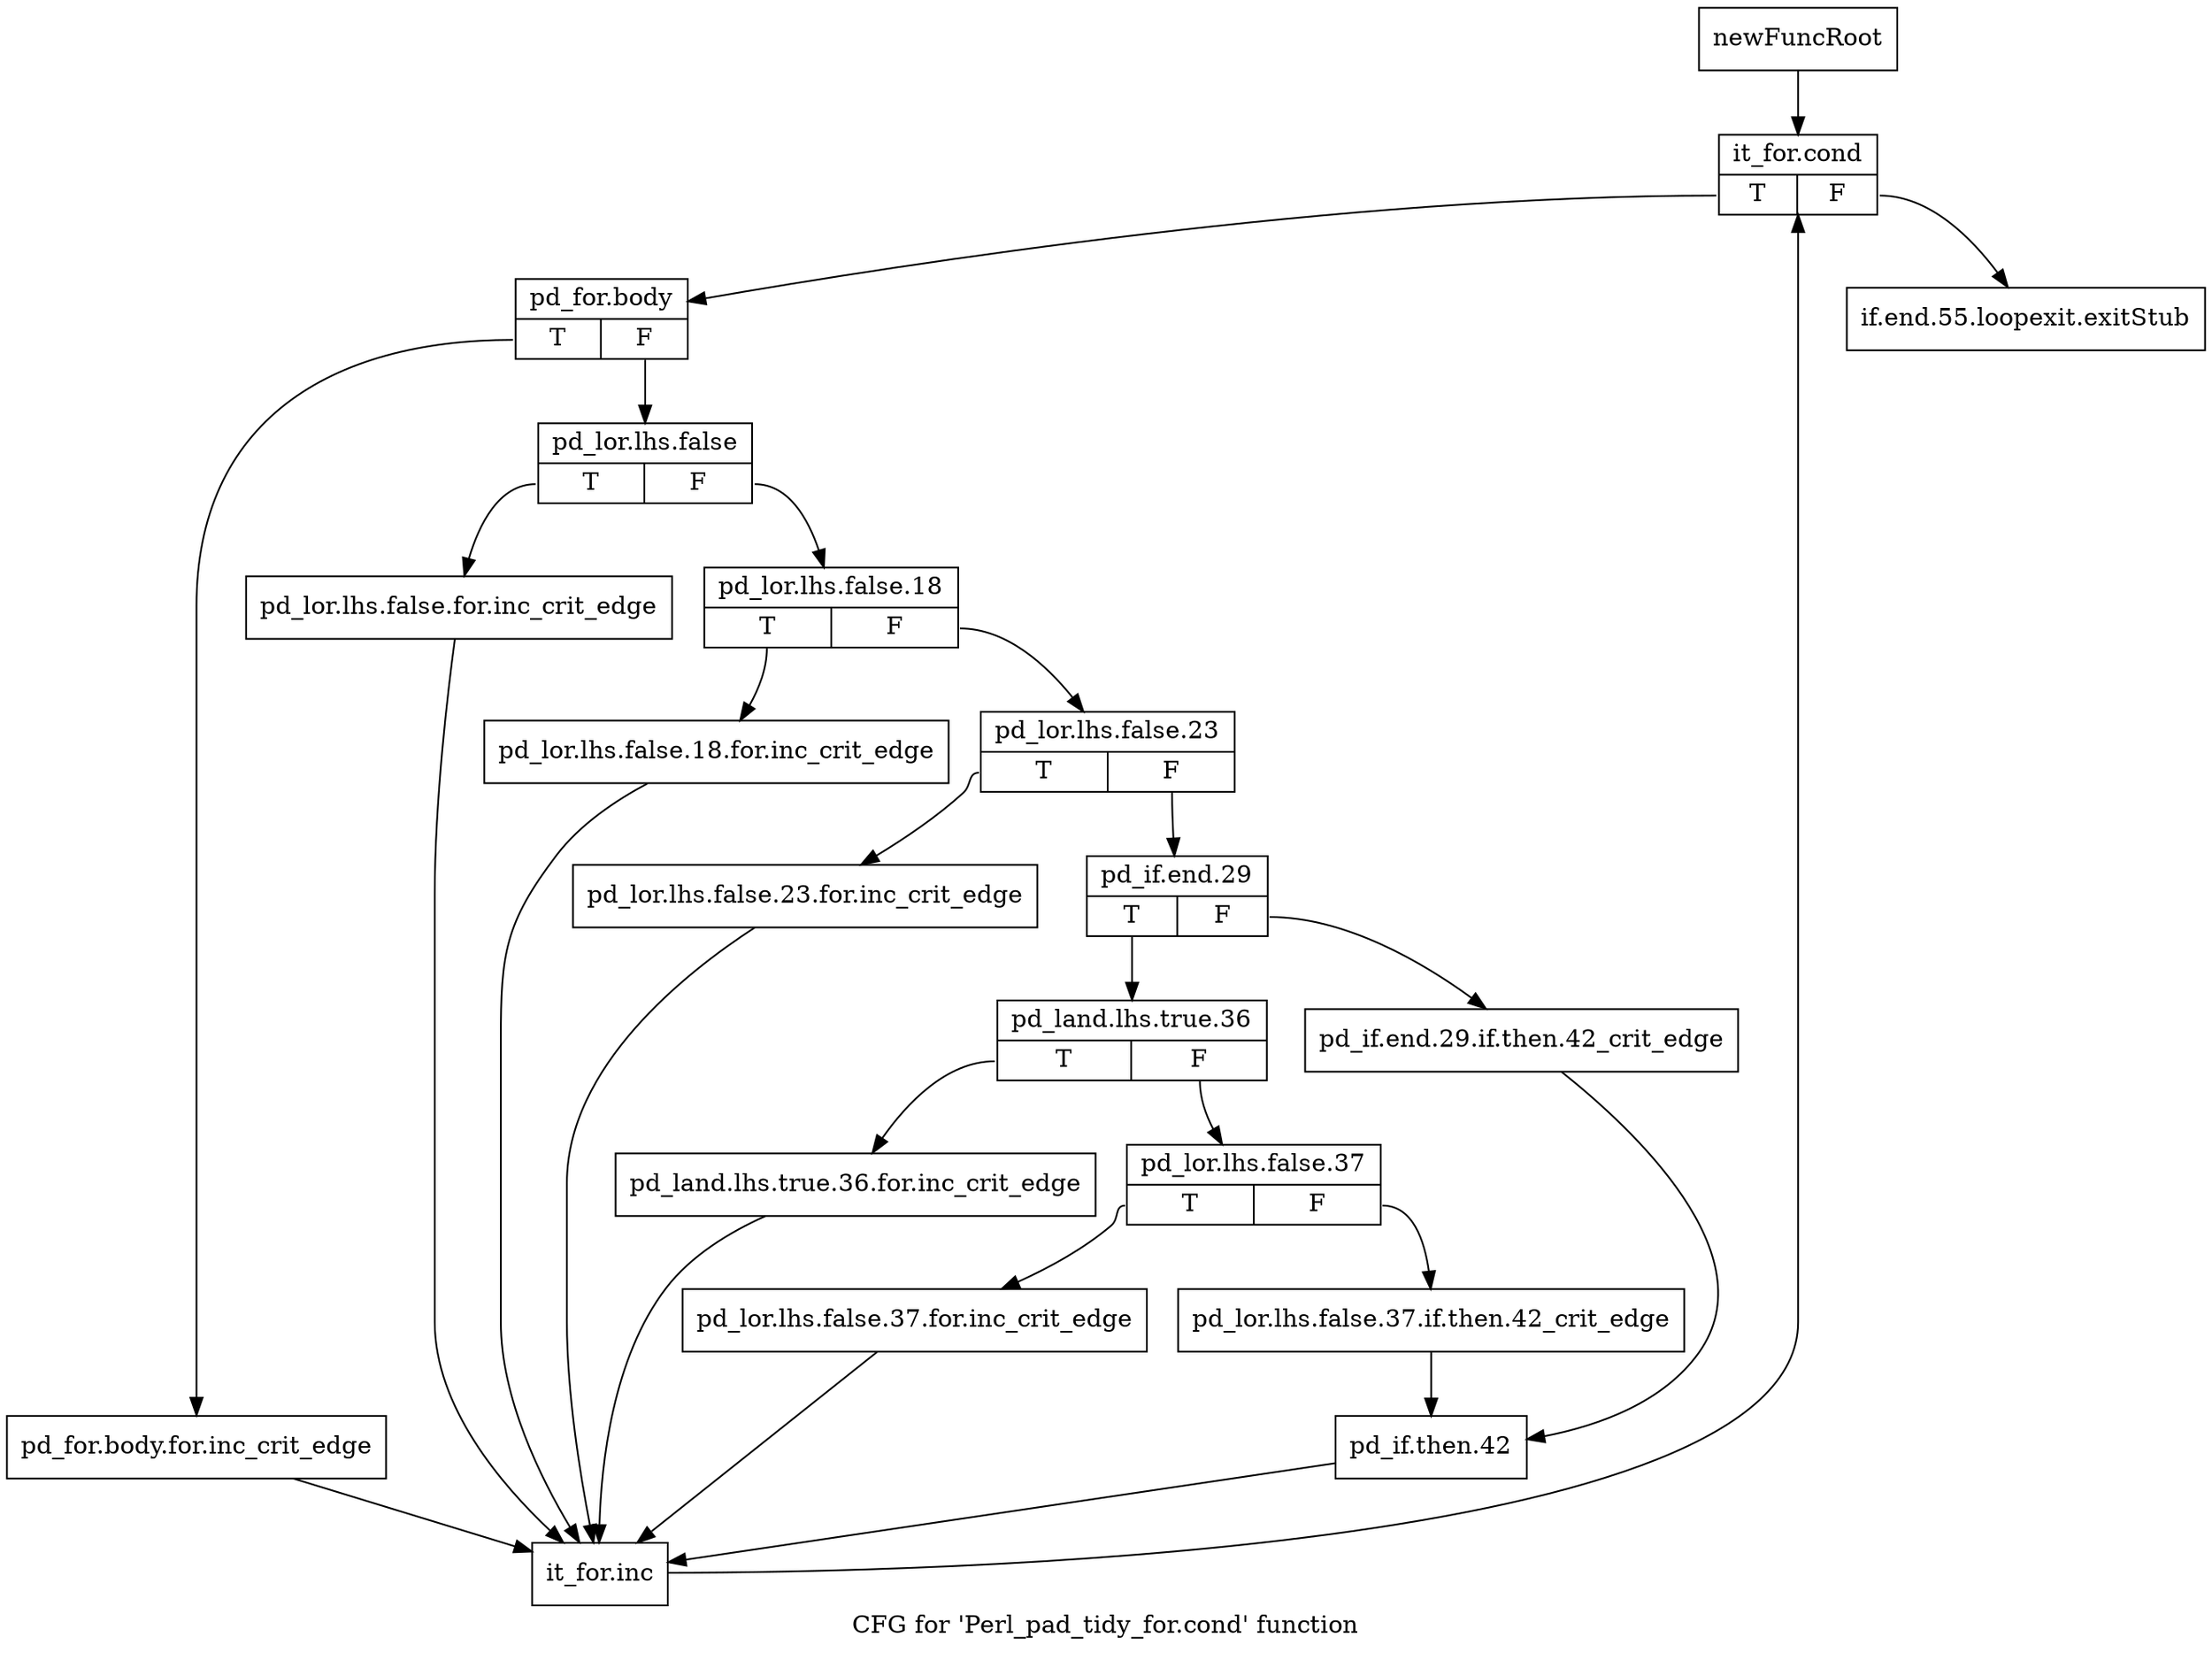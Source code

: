 digraph "CFG for 'Perl_pad_tidy_for.cond' function" {
	label="CFG for 'Perl_pad_tidy_for.cond' function";

	Node0x4d01240 [shape=record,label="{newFuncRoot}"];
	Node0x4d01240 -> Node0x4d012e0;
	Node0x4d01290 [shape=record,label="{if.end.55.loopexit.exitStub}"];
	Node0x4d012e0 [shape=record,label="{it_for.cond|{<s0>T|<s1>F}}"];
	Node0x4d012e0:s0 -> Node0x4d01330;
	Node0x4d012e0:s1 -> Node0x4d01290;
	Node0x4d01330 [shape=record,label="{pd_for.body|{<s0>T|<s1>F}}"];
	Node0x4d01330:s0 -> Node0x4d017e0;
	Node0x4d01330:s1 -> Node0x4d01380;
	Node0x4d01380 [shape=record,label="{pd_lor.lhs.false|{<s0>T|<s1>F}}"];
	Node0x4d01380:s0 -> Node0x4d01790;
	Node0x4d01380:s1 -> Node0x4d013d0;
	Node0x4d013d0 [shape=record,label="{pd_lor.lhs.false.18|{<s0>T|<s1>F}}"];
	Node0x4d013d0:s0 -> Node0x4d01740;
	Node0x4d013d0:s1 -> Node0x4d01420;
	Node0x4d01420 [shape=record,label="{pd_lor.lhs.false.23|{<s0>T|<s1>F}}"];
	Node0x4d01420:s0 -> Node0x4d016f0;
	Node0x4d01420:s1 -> Node0x4d01470;
	Node0x4d01470 [shape=record,label="{pd_if.end.29|{<s0>T|<s1>F}}"];
	Node0x4d01470:s0 -> Node0x4d01510;
	Node0x4d01470:s1 -> Node0x4d014c0;
	Node0x4d014c0 [shape=record,label="{pd_if.end.29.if.then.42_crit_edge}"];
	Node0x4d014c0 -> Node0x4d01600;
	Node0x4d01510 [shape=record,label="{pd_land.lhs.true.36|{<s0>T|<s1>F}}"];
	Node0x4d01510:s0 -> Node0x4d016a0;
	Node0x4d01510:s1 -> Node0x4d01560;
	Node0x4d01560 [shape=record,label="{pd_lor.lhs.false.37|{<s0>T|<s1>F}}"];
	Node0x4d01560:s0 -> Node0x4d01650;
	Node0x4d01560:s1 -> Node0x4d015b0;
	Node0x4d015b0 [shape=record,label="{pd_lor.lhs.false.37.if.then.42_crit_edge}"];
	Node0x4d015b0 -> Node0x4d01600;
	Node0x4d01600 [shape=record,label="{pd_if.then.42}"];
	Node0x4d01600 -> Node0x4d01830;
	Node0x4d01650 [shape=record,label="{pd_lor.lhs.false.37.for.inc_crit_edge}"];
	Node0x4d01650 -> Node0x4d01830;
	Node0x4d016a0 [shape=record,label="{pd_land.lhs.true.36.for.inc_crit_edge}"];
	Node0x4d016a0 -> Node0x4d01830;
	Node0x4d016f0 [shape=record,label="{pd_lor.lhs.false.23.for.inc_crit_edge}"];
	Node0x4d016f0 -> Node0x4d01830;
	Node0x4d01740 [shape=record,label="{pd_lor.lhs.false.18.for.inc_crit_edge}"];
	Node0x4d01740 -> Node0x4d01830;
	Node0x4d01790 [shape=record,label="{pd_lor.lhs.false.for.inc_crit_edge}"];
	Node0x4d01790 -> Node0x4d01830;
	Node0x4d017e0 [shape=record,label="{pd_for.body.for.inc_crit_edge}"];
	Node0x4d017e0 -> Node0x4d01830;
	Node0x4d01830 [shape=record,label="{it_for.inc}"];
	Node0x4d01830 -> Node0x4d012e0;
}
